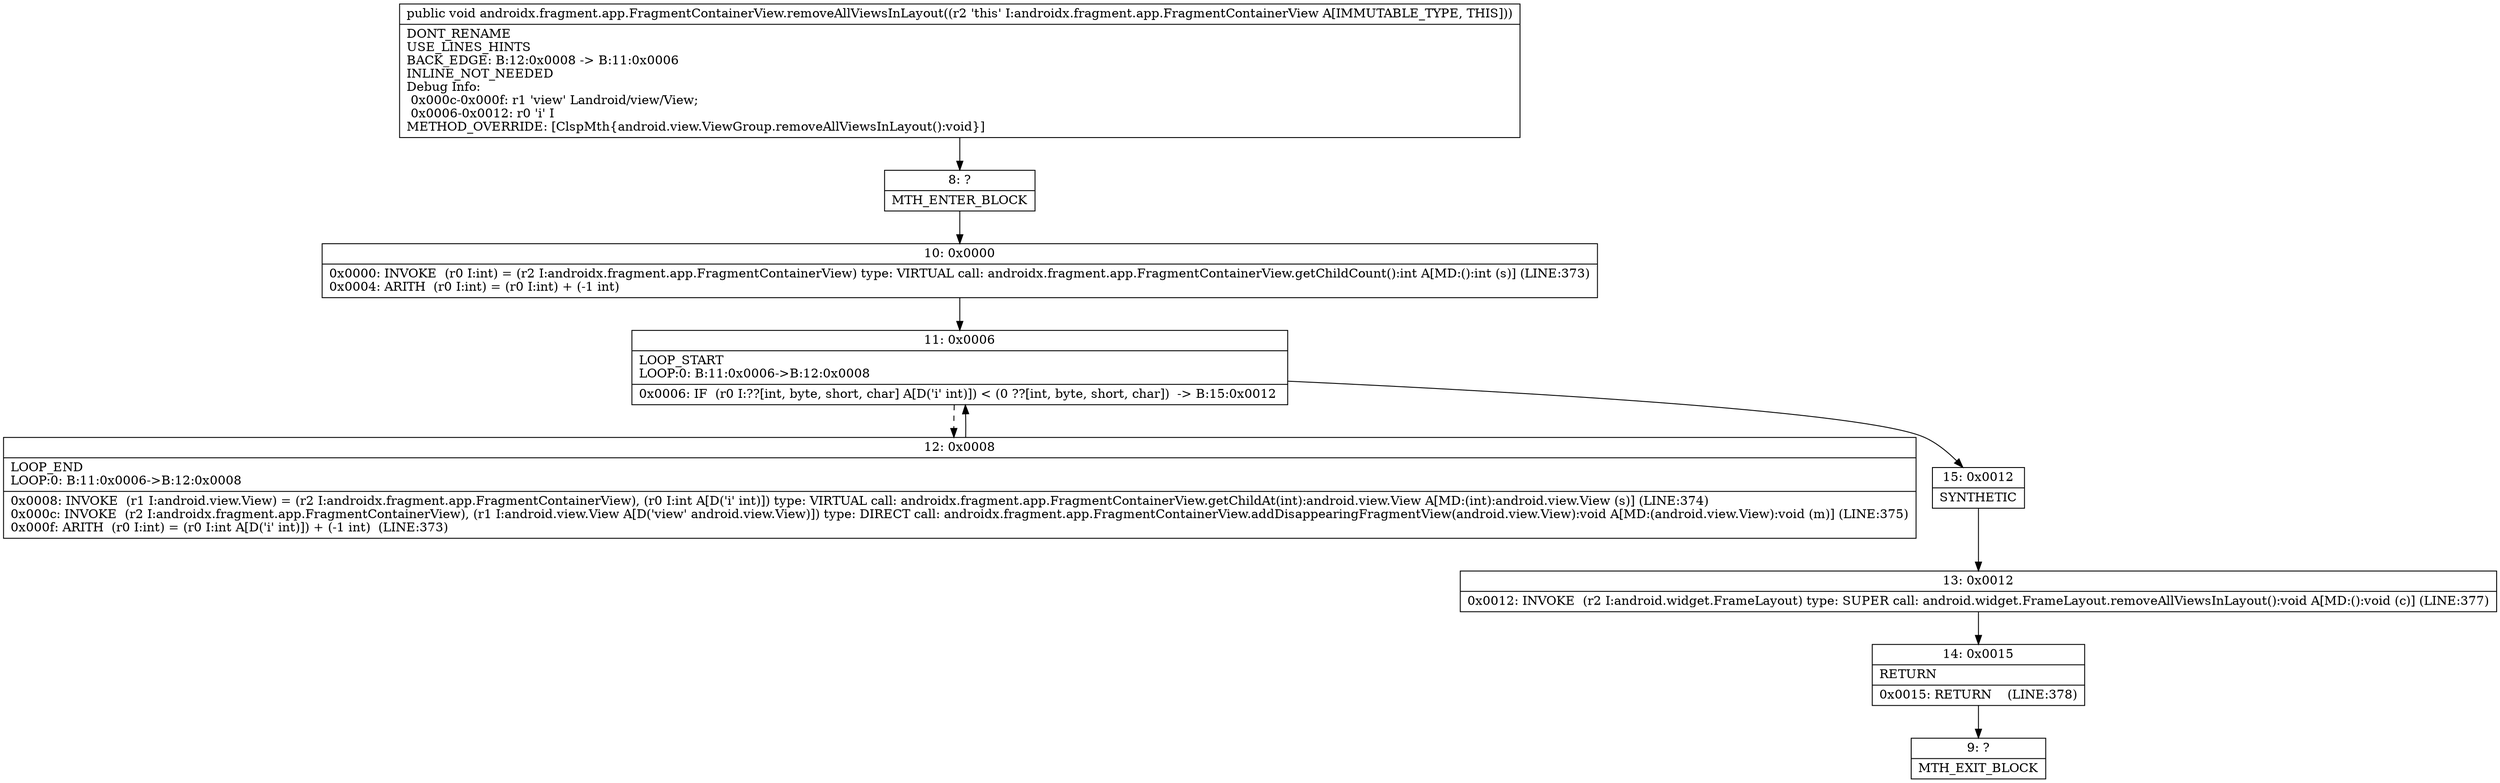 digraph "CFG forandroidx.fragment.app.FragmentContainerView.removeAllViewsInLayout()V" {
Node_8 [shape=record,label="{8\:\ ?|MTH_ENTER_BLOCK\l}"];
Node_10 [shape=record,label="{10\:\ 0x0000|0x0000: INVOKE  (r0 I:int) = (r2 I:androidx.fragment.app.FragmentContainerView) type: VIRTUAL call: androidx.fragment.app.FragmentContainerView.getChildCount():int A[MD:():int (s)] (LINE:373)\l0x0004: ARITH  (r0 I:int) = (r0 I:int) + (\-1 int) \l}"];
Node_11 [shape=record,label="{11\:\ 0x0006|LOOP_START\lLOOP:0: B:11:0x0006\-\>B:12:0x0008\l|0x0006: IF  (r0 I:??[int, byte, short, char] A[D('i' int)]) \< (0 ??[int, byte, short, char])  \-\> B:15:0x0012 \l}"];
Node_12 [shape=record,label="{12\:\ 0x0008|LOOP_END\lLOOP:0: B:11:0x0006\-\>B:12:0x0008\l|0x0008: INVOKE  (r1 I:android.view.View) = (r2 I:androidx.fragment.app.FragmentContainerView), (r0 I:int A[D('i' int)]) type: VIRTUAL call: androidx.fragment.app.FragmentContainerView.getChildAt(int):android.view.View A[MD:(int):android.view.View (s)] (LINE:374)\l0x000c: INVOKE  (r2 I:androidx.fragment.app.FragmentContainerView), (r1 I:android.view.View A[D('view' android.view.View)]) type: DIRECT call: androidx.fragment.app.FragmentContainerView.addDisappearingFragmentView(android.view.View):void A[MD:(android.view.View):void (m)] (LINE:375)\l0x000f: ARITH  (r0 I:int) = (r0 I:int A[D('i' int)]) + (\-1 int)  (LINE:373)\l}"];
Node_15 [shape=record,label="{15\:\ 0x0012|SYNTHETIC\l}"];
Node_13 [shape=record,label="{13\:\ 0x0012|0x0012: INVOKE  (r2 I:android.widget.FrameLayout) type: SUPER call: android.widget.FrameLayout.removeAllViewsInLayout():void A[MD:():void (c)] (LINE:377)\l}"];
Node_14 [shape=record,label="{14\:\ 0x0015|RETURN\l|0x0015: RETURN    (LINE:378)\l}"];
Node_9 [shape=record,label="{9\:\ ?|MTH_EXIT_BLOCK\l}"];
MethodNode[shape=record,label="{public void androidx.fragment.app.FragmentContainerView.removeAllViewsInLayout((r2 'this' I:androidx.fragment.app.FragmentContainerView A[IMMUTABLE_TYPE, THIS]))  | DONT_RENAME\lUSE_LINES_HINTS\lBACK_EDGE: B:12:0x0008 \-\> B:11:0x0006\lINLINE_NOT_NEEDED\lDebug Info:\l  0x000c\-0x000f: r1 'view' Landroid\/view\/View;\l  0x0006\-0x0012: r0 'i' I\lMETHOD_OVERRIDE: [ClspMth\{android.view.ViewGroup.removeAllViewsInLayout():void\}]\l}"];
MethodNode -> Node_8;Node_8 -> Node_10;
Node_10 -> Node_11;
Node_11 -> Node_12[style=dashed];
Node_11 -> Node_15;
Node_12 -> Node_11;
Node_15 -> Node_13;
Node_13 -> Node_14;
Node_14 -> Node_9;
}

